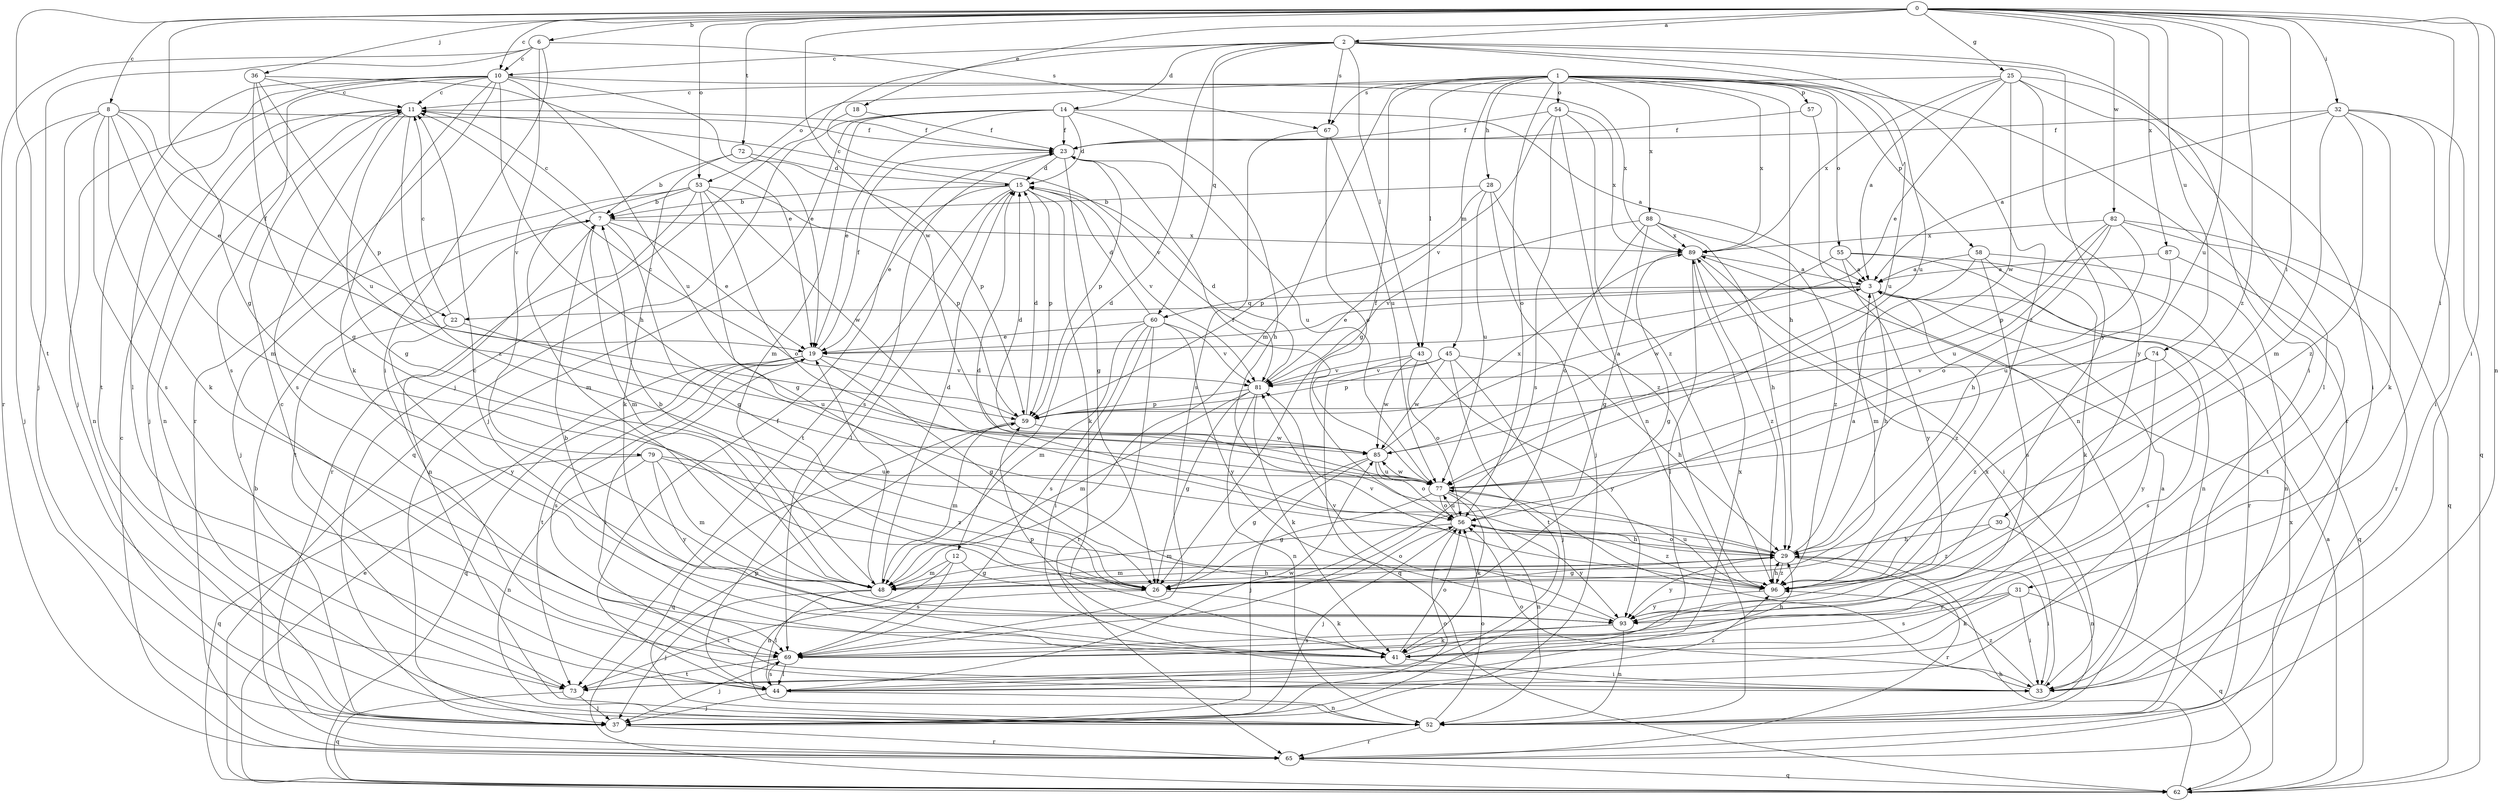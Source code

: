 strict digraph  {
0;
1;
2;
3;
6;
7;
8;
10;
11;
12;
14;
15;
18;
19;
22;
23;
25;
26;
28;
29;
30;
31;
32;
33;
36;
37;
41;
43;
44;
45;
48;
52;
53;
54;
55;
56;
57;
58;
59;
60;
62;
65;
67;
69;
72;
73;
74;
77;
79;
81;
82;
85;
87;
88;
89;
93;
96;
0 -> 2  [label=a];
0 -> 6  [label=b];
0 -> 8  [label=c];
0 -> 10  [label=c];
0 -> 18  [label=e];
0 -> 25  [label=g];
0 -> 26  [label=g];
0 -> 30  [label=i];
0 -> 31  [label=i];
0 -> 32  [label=i];
0 -> 33  [label=i];
0 -> 36  [label=j];
0 -> 52  [label=n];
0 -> 53  [label=o];
0 -> 72  [label=t];
0 -> 73  [label=t];
0 -> 74  [label=u];
0 -> 77  [label=u];
0 -> 82  [label=w];
0 -> 85  [label=w];
0 -> 87  [label=x];
0 -> 96  [label=z];
1 -> 26  [label=g];
1 -> 28  [label=h];
1 -> 29  [label=h];
1 -> 43  [label=l];
1 -> 45  [label=m];
1 -> 48  [label=m];
1 -> 53  [label=o];
1 -> 54  [label=o];
1 -> 55  [label=o];
1 -> 56  [label=o];
1 -> 57  [label=p];
1 -> 58  [label=p];
1 -> 65  [label=r];
1 -> 67  [label=s];
1 -> 77  [label=u];
1 -> 88  [label=x];
1 -> 89  [label=x];
2 -> 10  [label=c];
2 -> 12  [label=d];
2 -> 14  [label=d];
2 -> 33  [label=i];
2 -> 37  [label=j];
2 -> 43  [label=l];
2 -> 60  [label=q];
2 -> 67  [label=s];
2 -> 77  [label=u];
2 -> 93  [label=y];
2 -> 96  [label=z];
3 -> 19  [label=e];
3 -> 22  [label=f];
3 -> 29  [label=h];
3 -> 60  [label=q];
3 -> 62  [label=q];
3 -> 96  [label=z];
6 -> 10  [label=c];
6 -> 33  [label=i];
6 -> 37  [label=j];
6 -> 65  [label=r];
6 -> 67  [label=s];
6 -> 79  [label=v];
7 -> 11  [label=c];
7 -> 19  [label=e];
7 -> 26  [label=g];
7 -> 48  [label=m];
7 -> 52  [label=n];
7 -> 73  [label=t];
7 -> 89  [label=x];
8 -> 19  [label=e];
8 -> 22  [label=f];
8 -> 23  [label=f];
8 -> 37  [label=j];
8 -> 41  [label=k];
8 -> 48  [label=m];
8 -> 52  [label=n];
8 -> 69  [label=s];
10 -> 11  [label=c];
10 -> 19  [label=e];
10 -> 29  [label=h];
10 -> 37  [label=j];
10 -> 41  [label=k];
10 -> 44  [label=l];
10 -> 65  [label=r];
10 -> 69  [label=s];
10 -> 73  [label=t];
10 -> 77  [label=u];
10 -> 89  [label=x];
11 -> 23  [label=f];
11 -> 26  [label=g];
11 -> 37  [label=j];
11 -> 52  [label=n];
11 -> 69  [label=s];
11 -> 96  [label=z];
12 -> 26  [label=g];
12 -> 48  [label=m];
12 -> 52  [label=n];
12 -> 69  [label=s];
14 -> 3  [label=a];
14 -> 15  [label=d];
14 -> 19  [label=e];
14 -> 23  [label=f];
14 -> 29  [label=h];
14 -> 37  [label=j];
14 -> 48  [label=m];
14 -> 62  [label=q];
15 -> 7  [label=b];
15 -> 11  [label=c];
15 -> 19  [label=e];
15 -> 41  [label=k];
15 -> 44  [label=l];
15 -> 59  [label=p];
15 -> 73  [label=t];
15 -> 81  [label=v];
18 -> 23  [label=f];
18 -> 81  [label=v];
19 -> 23  [label=f];
19 -> 26  [label=g];
19 -> 33  [label=i];
19 -> 62  [label=q];
19 -> 69  [label=s];
19 -> 73  [label=t];
19 -> 81  [label=v];
22 -> 11  [label=c];
22 -> 77  [label=u];
22 -> 93  [label=y];
23 -> 15  [label=d];
23 -> 26  [label=g];
23 -> 59  [label=p];
23 -> 69  [label=s];
23 -> 77  [label=u];
25 -> 3  [label=a];
25 -> 11  [label=c];
25 -> 19  [label=e];
25 -> 33  [label=i];
25 -> 44  [label=l];
25 -> 85  [label=w];
25 -> 89  [label=x];
25 -> 93  [label=y];
26 -> 41  [label=k];
26 -> 56  [label=o];
26 -> 73  [label=t];
28 -> 7  [label=b];
28 -> 37  [label=j];
28 -> 59  [label=p];
28 -> 77  [label=u];
28 -> 96  [label=z];
29 -> 3  [label=a];
29 -> 15  [label=d];
29 -> 26  [label=g];
29 -> 33  [label=i];
29 -> 48  [label=m];
29 -> 56  [label=o];
29 -> 65  [label=r];
29 -> 93  [label=y];
29 -> 96  [label=z];
30 -> 29  [label=h];
30 -> 52  [label=n];
30 -> 96  [label=z];
31 -> 33  [label=i];
31 -> 41  [label=k];
31 -> 62  [label=q];
31 -> 69  [label=s];
31 -> 93  [label=y];
32 -> 3  [label=a];
32 -> 23  [label=f];
32 -> 33  [label=i];
32 -> 41  [label=k];
32 -> 48  [label=m];
32 -> 62  [label=q];
32 -> 96  [label=z];
33 -> 3  [label=a];
33 -> 56  [label=o];
33 -> 89  [label=x];
33 -> 96  [label=z];
36 -> 11  [label=c];
36 -> 19  [label=e];
36 -> 26  [label=g];
36 -> 59  [label=p];
36 -> 77  [label=u];
37 -> 56  [label=o];
37 -> 65  [label=r];
41 -> 7  [label=b];
41 -> 29  [label=h];
41 -> 33  [label=i];
41 -> 56  [label=o];
41 -> 59  [label=p];
43 -> 56  [label=o];
43 -> 62  [label=q];
43 -> 81  [label=v];
43 -> 85  [label=w];
43 -> 93  [label=y];
44 -> 11  [label=c];
44 -> 23  [label=f];
44 -> 37  [label=j];
44 -> 52  [label=n];
44 -> 69  [label=s];
44 -> 85  [label=w];
44 -> 89  [label=x];
44 -> 96  [label=z];
45 -> 29  [label=h];
45 -> 37  [label=j];
45 -> 59  [label=p];
45 -> 73  [label=t];
45 -> 81  [label=v];
45 -> 85  [label=w];
48 -> 7  [label=b];
48 -> 15  [label=d];
48 -> 19  [label=e];
48 -> 29  [label=h];
48 -> 37  [label=j];
48 -> 44  [label=l];
52 -> 56  [label=o];
52 -> 59  [label=p];
52 -> 65  [label=r];
53 -> 7  [label=b];
53 -> 26  [label=g];
53 -> 37  [label=j];
53 -> 48  [label=m];
53 -> 56  [label=o];
53 -> 59  [label=p];
53 -> 65  [label=r];
53 -> 85  [label=w];
54 -> 23  [label=f];
54 -> 52  [label=n];
54 -> 69  [label=s];
54 -> 81  [label=v];
54 -> 89  [label=x];
54 -> 96  [label=z];
55 -> 3  [label=a];
55 -> 52  [label=n];
55 -> 65  [label=r];
55 -> 85  [label=w];
55 -> 93  [label=y];
56 -> 29  [label=h];
56 -> 37  [label=j];
56 -> 48  [label=m];
56 -> 77  [label=u];
56 -> 93  [label=y];
56 -> 96  [label=z];
57 -> 23  [label=f];
57 -> 52  [label=n];
58 -> 3  [label=a];
58 -> 41  [label=k];
58 -> 48  [label=m];
58 -> 52  [label=n];
58 -> 69  [label=s];
59 -> 3  [label=a];
59 -> 11  [label=c];
59 -> 15  [label=d];
59 -> 48  [label=m];
59 -> 62  [label=q];
59 -> 85  [label=w];
60 -> 15  [label=d];
60 -> 19  [label=e];
60 -> 33  [label=i];
60 -> 48  [label=m];
60 -> 65  [label=r];
60 -> 69  [label=s];
60 -> 81  [label=v];
60 -> 93  [label=y];
62 -> 3  [label=a];
62 -> 19  [label=e];
62 -> 29  [label=h];
62 -> 89  [label=x];
65 -> 7  [label=b];
65 -> 11  [label=c];
65 -> 62  [label=q];
67 -> 56  [label=o];
67 -> 69  [label=s];
67 -> 77  [label=u];
69 -> 37  [label=j];
69 -> 44  [label=l];
69 -> 73  [label=t];
72 -> 7  [label=b];
72 -> 15  [label=d];
72 -> 41  [label=k];
72 -> 59  [label=p];
73 -> 37  [label=j];
73 -> 62  [label=q];
74 -> 69  [label=s];
74 -> 81  [label=v];
74 -> 93  [label=y];
74 -> 96  [label=z];
77 -> 23  [label=f];
77 -> 26  [label=g];
77 -> 33  [label=i];
77 -> 41  [label=k];
77 -> 52  [label=n];
77 -> 56  [label=o];
77 -> 85  [label=w];
79 -> 48  [label=m];
79 -> 52  [label=n];
79 -> 62  [label=q];
79 -> 77  [label=u];
79 -> 93  [label=y];
79 -> 96  [label=z];
81 -> 15  [label=d];
81 -> 26  [label=g];
81 -> 41  [label=k];
81 -> 48  [label=m];
81 -> 52  [label=n];
81 -> 59  [label=p];
82 -> 29  [label=h];
82 -> 56  [label=o];
82 -> 59  [label=p];
82 -> 62  [label=q];
82 -> 65  [label=r];
82 -> 77  [label=u];
82 -> 89  [label=x];
85 -> 15  [label=d];
85 -> 26  [label=g];
85 -> 37  [label=j];
85 -> 56  [label=o];
85 -> 77  [label=u];
85 -> 89  [label=x];
87 -> 3  [label=a];
87 -> 73  [label=t];
87 -> 77  [label=u];
88 -> 26  [label=g];
88 -> 29  [label=h];
88 -> 56  [label=o];
88 -> 81  [label=v];
88 -> 89  [label=x];
88 -> 96  [label=z];
89 -> 3  [label=a];
89 -> 26  [label=g];
89 -> 33  [label=i];
89 -> 44  [label=l];
89 -> 96  [label=z];
93 -> 11  [label=c];
93 -> 41  [label=k];
93 -> 52  [label=n];
93 -> 69  [label=s];
93 -> 81  [label=v];
96 -> 29  [label=h];
96 -> 77  [label=u];
96 -> 81  [label=v];
96 -> 93  [label=y];
}
